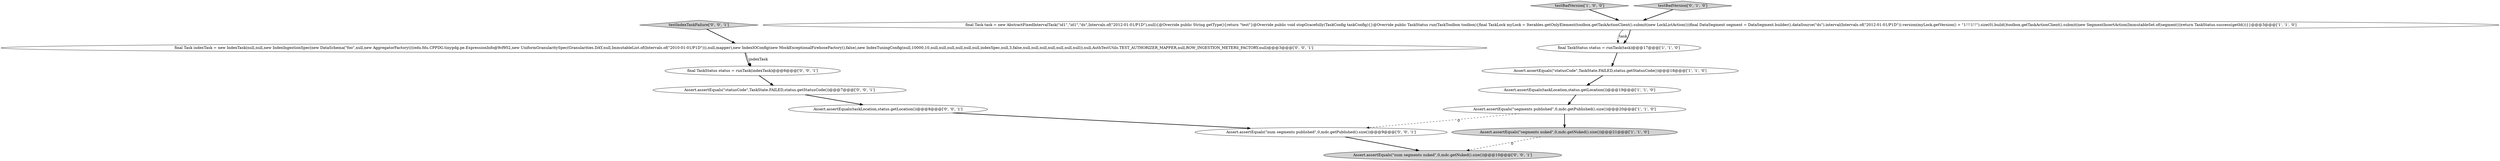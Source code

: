 digraph {
3 [style = filled, label = "final TaskStatus status = runTask(task)@@@17@@@['1', '1', '0']", fillcolor = white, shape = ellipse image = "AAA0AAABBB1BBB"];
8 [style = filled, label = "Assert.assertEquals(taskLocation,status.getLocation())@@@8@@@['0', '0', '1']", fillcolor = white, shape = ellipse image = "AAA0AAABBB3BBB"];
2 [style = filled, label = "testBadVersion['1', '0', '0']", fillcolor = lightgray, shape = diamond image = "AAA0AAABBB1BBB"];
4 [style = filled, label = "Assert.assertEquals(\"segments nuked\",0,mdc.getNuked().size())@@@21@@@['1', '1', '0']", fillcolor = lightgray, shape = ellipse image = "AAA0AAABBB1BBB"];
1 [style = filled, label = "Assert.assertEquals(taskLocation,status.getLocation())@@@19@@@['1', '1', '0']", fillcolor = white, shape = ellipse image = "AAA0AAABBB1BBB"];
14 [style = filled, label = "Assert.assertEquals(\"statusCode\",TaskState.FAILED,status.getStatusCode())@@@7@@@['0', '0', '1']", fillcolor = white, shape = ellipse image = "AAA0AAABBB3BBB"];
5 [style = filled, label = "Assert.assertEquals(\"segments published\",0,mdc.getPublished().size())@@@20@@@['1', '1', '0']", fillcolor = white, shape = ellipse image = "AAA0AAABBB1BBB"];
12 [style = filled, label = "Assert.assertEquals(\"num segments published\",0,mdc.getPublished().size())@@@9@@@['0', '0', '1']", fillcolor = white, shape = ellipse image = "AAA0AAABBB3BBB"];
0 [style = filled, label = "Assert.assertEquals(\"statusCode\",TaskState.FAILED,status.getStatusCode())@@@18@@@['1', '1', '0']", fillcolor = white, shape = ellipse image = "AAA0AAABBB1BBB"];
6 [style = filled, label = "final Task task = new AbstractFixedIntervalTask(\"id1\",\"id1\",\"ds\",Intervals.of(\"2012-01-01/P1D\"),null){@Override public String getType(){return \"test\"}@Override public void stopGracefully(TaskConfig taskConfig){}@Override public TaskStatus run(TaskToolbox toolbox){final TaskLock myLock = Iterables.getOnlyElement(toolbox.getTaskActionClient().submit(new LockListAction()))final DataSegment segment = DataSegment.builder().dataSource(\"ds\").interval(Intervals.of(\"2012-01-01/P1D\")).version(myLock.getVersion() + \"1!!!1!!\").size(0).build()toolbox.getTaskActionClient().submit(new SegmentInsertAction(ImmutableSet.of(segment)))return TaskStatus.success(getId())}}@@@3@@@['1', '1', '0']", fillcolor = white, shape = ellipse image = "AAA0AAABBB1BBB"];
13 [style = filled, label = "Assert.assertEquals(\"num segments nuked\",0,mdc.getNuked().size())@@@10@@@['0', '0', '1']", fillcolor = lightgray, shape = ellipse image = "AAA0AAABBB3BBB"];
7 [style = filled, label = "testBadVersion['0', '1', '0']", fillcolor = lightgray, shape = diamond image = "AAA0AAABBB2BBB"];
9 [style = filled, label = "testIndexTaskFailure['0', '0', '1']", fillcolor = lightgray, shape = diamond image = "AAA0AAABBB3BBB"];
10 [style = filled, label = "final TaskStatus status = runTask(indexTask)@@@6@@@['0', '0', '1']", fillcolor = white, shape = ellipse image = "AAA0AAABBB3BBB"];
11 [style = filled, label = "final Task indexTask = new IndexTask(null,null,new IndexIngestionSpec(new DataSchema(\"foo\",null,new AggregatorFactory((((edu.fdu.CPPDG.tinypdg.pe.ExpressionInfo@9cf952,new UniformGranularitySpec(Granularities.DAY,null,ImmutableList.of(Intervals.of(\"2010-01-01/P1D\"))),null,mapper),new IndexIOConfig(new MockExceptionalFirehoseFactory(),false),new IndexTuningConfig(null,10000,10,null,null,null,null,null,null,indexSpec,null,3,false,null,null,null,null,null,null,null)),null,AuthTestUtils.TEST_AUTHORIZER_MAPPER,null,ROW_INGESTION_METERS_FACTORY,null)@@@3@@@['0', '0', '1']", fillcolor = white, shape = ellipse image = "AAA0AAABBB3BBB"];
2->6 [style = bold, label=""];
4->13 [style = dashed, label="0"];
7->6 [style = bold, label=""];
11->10 [style = bold, label=""];
11->10 [style = solid, label="indexTask"];
9->11 [style = bold, label=""];
8->12 [style = bold, label=""];
3->0 [style = bold, label=""];
6->3 [style = solid, label="task"];
6->3 [style = bold, label=""];
10->14 [style = bold, label=""];
0->1 [style = bold, label=""];
14->8 [style = bold, label=""];
5->4 [style = bold, label=""];
5->12 [style = dashed, label="0"];
12->13 [style = bold, label=""];
1->5 [style = bold, label=""];
}
